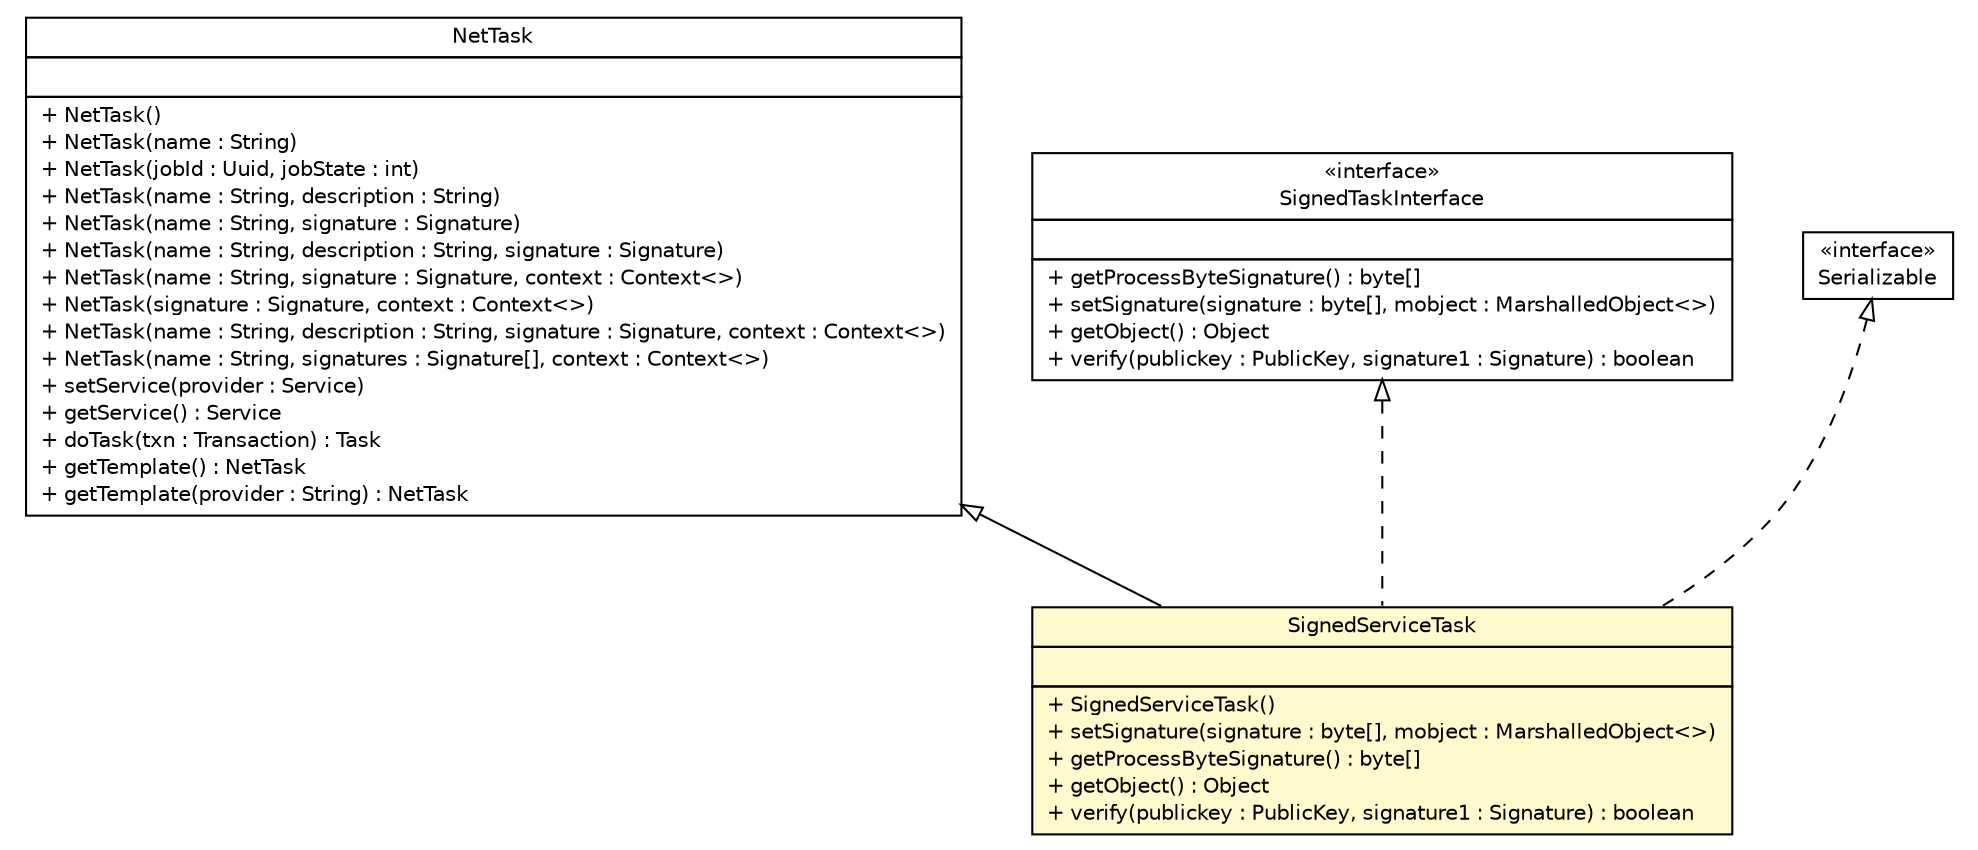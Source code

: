 #!/usr/local/bin/dot
#
# Class diagram 
# Generated by UMLGraph version R5_6 (http://www.umlgraph.org/)
#

digraph G {
	edge [fontname="Helvetica",fontsize=10,labelfontname="Helvetica",labelfontsize=10];
	node [fontname="Helvetica",fontsize=10,shape=plaintext];
	nodesep=0.25;
	ranksep=0.5;
	// sorcer.core.exertion.NetTask
	c318564 [label=<<table title="sorcer.core.exertion.NetTask" border="0" cellborder="1" cellspacing="0" cellpadding="2" port="p" href="../../core/exertion/NetTask.html">
		<tr><td><table border="0" cellspacing="0" cellpadding="1">
<tr><td align="center" balign="center"> NetTask </td></tr>
		</table></td></tr>
		<tr><td><table border="0" cellspacing="0" cellpadding="1">
<tr><td align="left" balign="left">  </td></tr>
		</table></td></tr>
		<tr><td><table border="0" cellspacing="0" cellpadding="1">
<tr><td align="left" balign="left"> + NetTask() </td></tr>
<tr><td align="left" balign="left"> + NetTask(name : String) </td></tr>
<tr><td align="left" balign="left"> + NetTask(jobId : Uuid, jobState : int) </td></tr>
<tr><td align="left" balign="left"> + NetTask(name : String, description : String) </td></tr>
<tr><td align="left" balign="left"> + NetTask(name : String, signature : Signature) </td></tr>
<tr><td align="left" balign="left"> + NetTask(name : String, description : String, signature : Signature) </td></tr>
<tr><td align="left" balign="left"> + NetTask(name : String, signature : Signature, context : Context&lt;&gt;) </td></tr>
<tr><td align="left" balign="left"> + NetTask(signature : Signature, context : Context&lt;&gt;) </td></tr>
<tr><td align="left" balign="left"> + NetTask(name : String, description : String, signature : Signature, context : Context&lt;&gt;) </td></tr>
<tr><td align="left" balign="left"> + NetTask(name : String, signatures : Signature[], context : Context&lt;&gt;) </td></tr>
<tr><td align="left" balign="left"> + setService(provider : Service) </td></tr>
<tr><td align="left" balign="left"> + getService() : Service </td></tr>
<tr><td align="left" balign="left"> + doTask(txn : Transaction) : Task </td></tr>
<tr><td align="left" balign="left"> + getTemplate() : NetTask </td></tr>
<tr><td align="left" balign="left"> + getTemplate(provider : String) : NetTask </td></tr>
		</table></td></tr>
		</table>>, URL="../../core/exertion/NetTask.html", fontname="Helvetica", fontcolor="black", fontsize=10.0];
	// sorcer.security.sign.SignedTaskInterface
	c318618 [label=<<table title="sorcer.security.sign.SignedTaskInterface" border="0" cellborder="1" cellspacing="0" cellpadding="2" port="p" href="./SignedTaskInterface.html">
		<tr><td><table border="0" cellspacing="0" cellpadding="1">
<tr><td align="center" balign="center"> &#171;interface&#187; </td></tr>
<tr><td align="center" balign="center"> SignedTaskInterface </td></tr>
		</table></td></tr>
		<tr><td><table border="0" cellspacing="0" cellpadding="1">
<tr><td align="left" balign="left">  </td></tr>
		</table></td></tr>
		<tr><td><table border="0" cellspacing="0" cellpadding="1">
<tr><td align="left" balign="left"> + getProcessByteSignature() : byte[] </td></tr>
<tr><td align="left" balign="left"> + setSignature(signature : byte[], mobject : MarshalledObject&lt;&gt;) </td></tr>
<tr><td align="left" balign="left"> + getObject() : Object </td></tr>
<tr><td align="left" balign="left"> + verify(publickey : PublicKey, signature1 : Signature) : boolean </td></tr>
		</table></td></tr>
		</table>>, URL="./SignedTaskInterface.html", fontname="Helvetica", fontcolor="black", fontsize=10.0];
	// sorcer.security.sign.SignedServiceTask
	c318619 [label=<<table title="sorcer.security.sign.SignedServiceTask" border="0" cellborder="1" cellspacing="0" cellpadding="2" port="p" bgcolor="lemonChiffon" href="./SignedServiceTask.html">
		<tr><td><table border="0" cellspacing="0" cellpadding="1">
<tr><td align="center" balign="center"> SignedServiceTask </td></tr>
		</table></td></tr>
		<tr><td><table border="0" cellspacing="0" cellpadding="1">
<tr><td align="left" balign="left">  </td></tr>
		</table></td></tr>
		<tr><td><table border="0" cellspacing="0" cellpadding="1">
<tr><td align="left" balign="left"> + SignedServiceTask() </td></tr>
<tr><td align="left" balign="left"> + setSignature(signature : byte[], mobject : MarshalledObject&lt;&gt;) </td></tr>
<tr><td align="left" balign="left"> + getProcessByteSignature() : byte[] </td></tr>
<tr><td align="left" balign="left"> + getObject() : Object </td></tr>
<tr><td align="left" balign="left"> + verify(publickey : PublicKey, signature1 : Signature) : boolean </td></tr>
		</table></td></tr>
		</table>>, URL="./SignedServiceTask.html", fontname="Helvetica", fontcolor="black", fontsize=10.0];
	//sorcer.security.sign.SignedServiceTask extends sorcer.core.exertion.NetTask
	c318564:p -> c318619:p [dir=back,arrowtail=empty];
	//sorcer.security.sign.SignedServiceTask implements sorcer.security.sign.SignedTaskInterface
	c318618:p -> c318619:p [dir=back,arrowtail=empty,style=dashed];
	//sorcer.security.sign.SignedServiceTask implements java.io.Serializable
	c318802:p -> c318619:p [dir=back,arrowtail=empty,style=dashed];
	// java.io.Serializable
	c318802 [label=<<table title="java.io.Serializable" border="0" cellborder="1" cellspacing="0" cellpadding="2" port="p" href="http://docs.oracle.com/javase/7/docs/api/java/io/Serializable.html">
		<tr><td><table border="0" cellspacing="0" cellpadding="1">
<tr><td align="center" balign="center"> &#171;interface&#187; </td></tr>
<tr><td align="center" balign="center"> Serializable </td></tr>
		</table></td></tr>
		</table>>, URL="http://docs.oracle.com/javase/7/docs/api/java/io/Serializable.html", fontname="Helvetica", fontcolor="black", fontsize=10.0];
}

